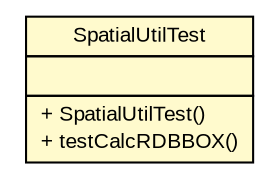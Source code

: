 #!/usr/local/bin/dot
#
# Class diagram 
# Generated by UMLGraph version R5_6 (http://www.umlgraph.org/)
#

digraph G {
	edge [fontname="arial",fontsize=10,labelfontname="arial",labelfontsize=10];
	node [fontname="arial",fontsize=10,shape=plaintext];
	nodesep=0.25;
	ranksep=0.5;
	// nl.mineleni.cbsviewer.util.SpatialUtilTest
	c246 [label=<<table title="nl.mineleni.cbsviewer.util.SpatialUtilTest" border="0" cellborder="1" cellspacing="0" cellpadding="2" port="p" bgcolor="lemonChiffon" href="./SpatialUtilTest.html">
		<tr><td><table border="0" cellspacing="0" cellpadding="1">
<tr><td align="center" balign="center"> SpatialUtilTest </td></tr>
		</table></td></tr>
		<tr><td><table border="0" cellspacing="0" cellpadding="1">
<tr><td align="left" balign="left">  </td></tr>
		</table></td></tr>
		<tr><td><table border="0" cellspacing="0" cellpadding="1">
<tr><td align="left" balign="left"> + SpatialUtilTest() </td></tr>
<tr><td align="left" balign="left"> + testCalcRDBBOX() </td></tr>
		</table></td></tr>
		</table>>, URL="./SpatialUtilTest.html", fontname="arial", fontcolor="black", fontsize=10.0];
}

